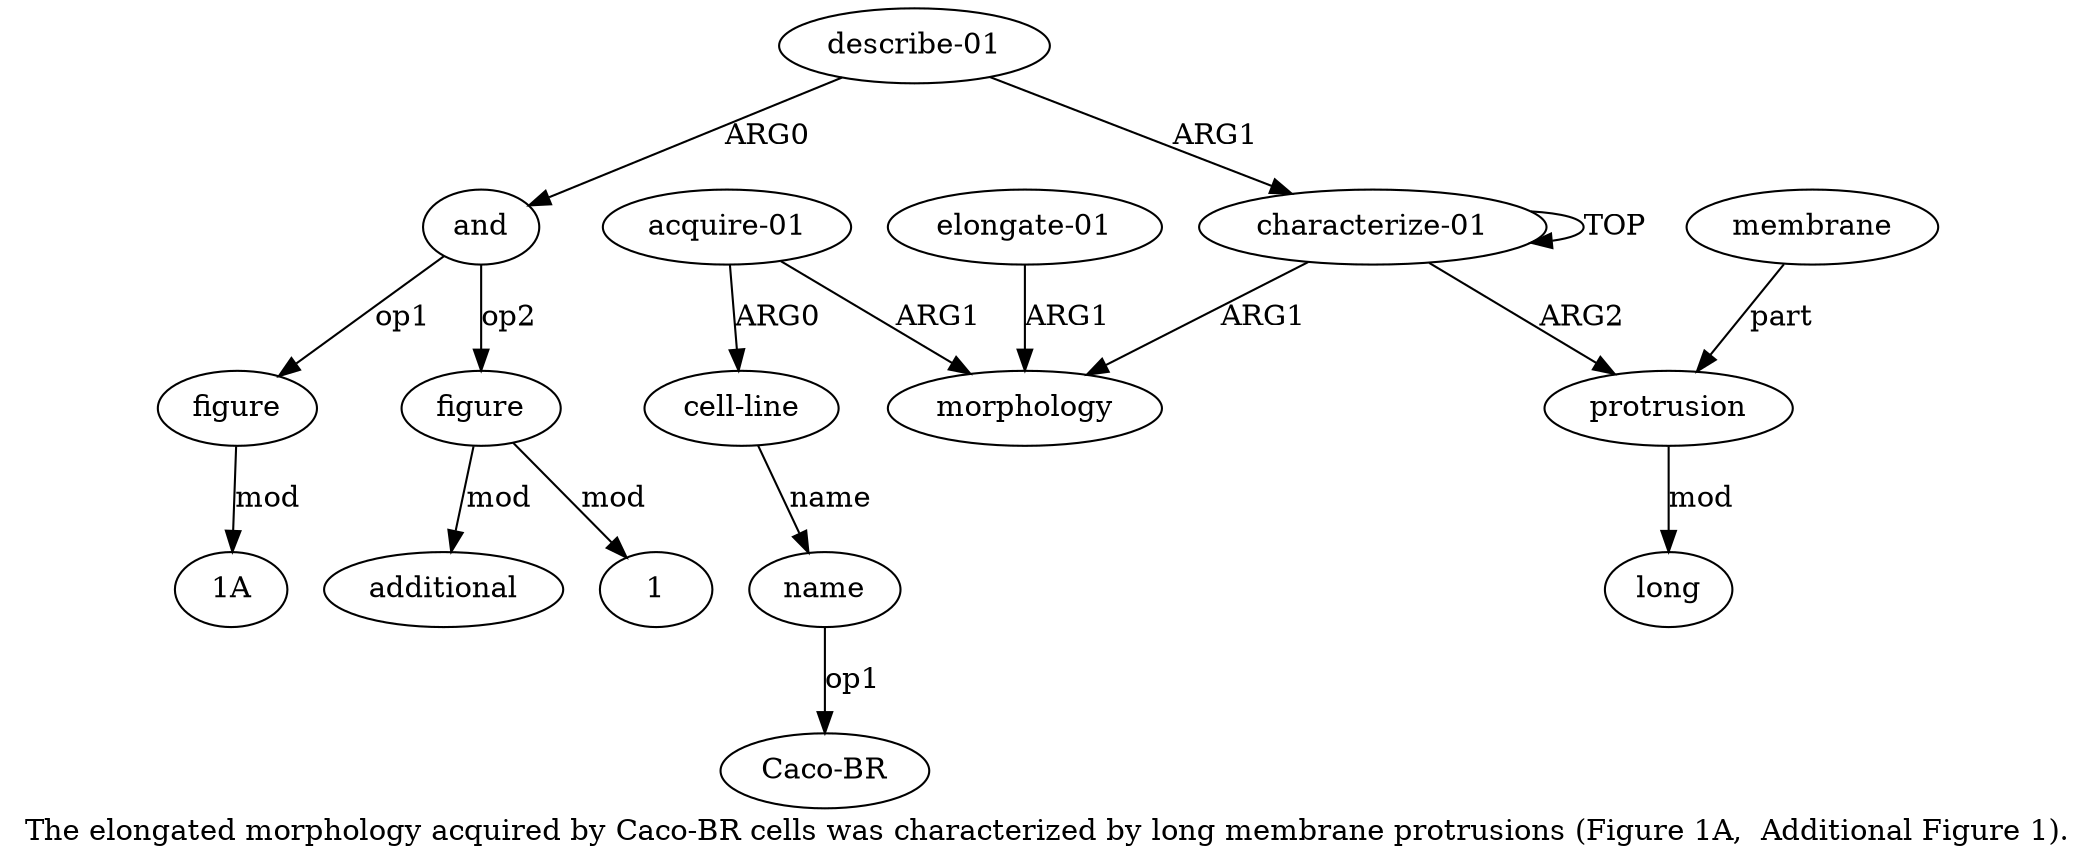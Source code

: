 digraph  {
	graph [label="The elongated morphology acquired by Caco-BR cells was characterized by long membrane protrusions (Figure 1A,  Additional Figure \
1)."];
	node [label="\N"];
	"a12 1"	 [color=black,
		gold_ind=-1,
		gold_label=1,
		label=1,
		test_ind=-1,
		test_label=1];
	a11	 [color=black,
		gold_ind=11,
		gold_label=figure,
		label=figure,
		test_ind=11,
		test_label=figure];
	"a11 1A"	 [color=black,
		gold_ind=-1,
		gold_label="1A",
		label="1A",
		test_ind=-1,
		test_label="1A"];
	a11 -> "a11 1A" [key=0,
	color=black,
	gold_label=mod,
	label=mod,
	test_label=mod];
a10 [color=black,
	gold_ind=10,
	gold_label=and,
	label=and,
	test_ind=10,
	test_label=and];
a10 -> a11 [key=0,
color=black,
gold_label=op1,
label=op1,
test_label=op1];
a12 [color=black,
gold_ind=12,
gold_label=figure,
label=figure,
test_ind=12,
test_label=figure];
a10 -> a12 [key=0,
color=black,
gold_label=op2,
label=op2,
test_label=op2];
a13 [color=black,
gold_ind=13,
gold_label=additional,
label=additional,
test_ind=13,
test_label=additional];
a12 -> "a12 1" [key=0,
color=black,
gold_label=mod,
label=mod,
test_label=mod];
a12 -> a13 [key=0,
color=black,
gold_label=mod,
label=mod,
test_label=mod];
"a4 Caco-BR" [color=black,
gold_ind=-1,
gold_label="Caco-BR",
label="Caco-BR",
test_ind=-1,
test_label="Caco-BR"];
a1 [color=black,
gold_ind=1,
gold_label=morphology,
label=morphology,
test_ind=1,
test_label=morphology];
a0 [color=black,
gold_ind=0,
gold_label="characterize-01",
label="characterize-01",
test_ind=0,
test_label="characterize-01"];
a0 -> a1 [key=0,
color=black,
gold_label=ARG1,
label=ARG1,
test_label=ARG1];
a0 -> a0 [key=0,
color=black,
gold_label=TOP,
label=TOP,
test_label=TOP];
a6 [color=black,
gold_ind=6,
gold_label=protrusion,
label=protrusion,
test_ind=6,
test_label=protrusion];
a0 -> a6 [key=0,
color=black,
gold_label=ARG2,
label=ARG2,
test_label=ARG2];
a3 [color=black,
gold_ind=3,
gold_label="cell-line",
label="cell-line",
test_ind=3,
test_label="cell-line"];
a4 [color=black,
gold_ind=4,
gold_label=name,
label=name,
test_ind=4,
test_label=name];
a3 -> a4 [key=0,
color=black,
gold_label=name,
label=name,
test_label=name];
a2 [color=black,
gold_ind=2,
gold_label="acquire-01",
label="acquire-01",
test_ind=2,
test_label="acquire-01"];
a2 -> a1 [key=0,
color=black,
gold_label=ARG1,
label=ARG1,
test_label=ARG1];
a2 -> a3 [key=0,
color=black,
gold_label=ARG0,
label=ARG0,
test_label=ARG0];
a5 [color=black,
gold_ind=5,
gold_label="elongate-01",
label="elongate-01",
test_ind=5,
test_label="elongate-01"];
a5 -> a1 [key=0,
color=black,
gold_label=ARG1,
label=ARG1,
test_label=ARG1];
a4 -> "a4 Caco-BR" [key=0,
color=black,
gold_label=op1,
label=op1,
test_label=op1];
a7 [color=black,
gold_ind=7,
gold_label=membrane,
label=membrane,
test_ind=7,
test_label=membrane];
a7 -> a6 [key=0,
color=black,
gold_label=part,
label=part,
test_label=part];
a8 [color=black,
gold_ind=8,
gold_label=long,
label=long,
test_ind=8,
test_label=long];
a6 -> a8 [key=0,
color=black,
gold_label=mod,
label=mod,
test_label=mod];
a9 [color=black,
gold_ind=9,
gold_label="describe-01",
label="describe-01",
test_ind=9,
test_label="describe-01"];
a9 -> a10 [key=0,
color=black,
gold_label=ARG0,
label=ARG0,
test_label=ARG0];
a9 -> a0 [key=0,
color=black,
gold_label=ARG1,
label=ARG1,
test_label=ARG1];
}

